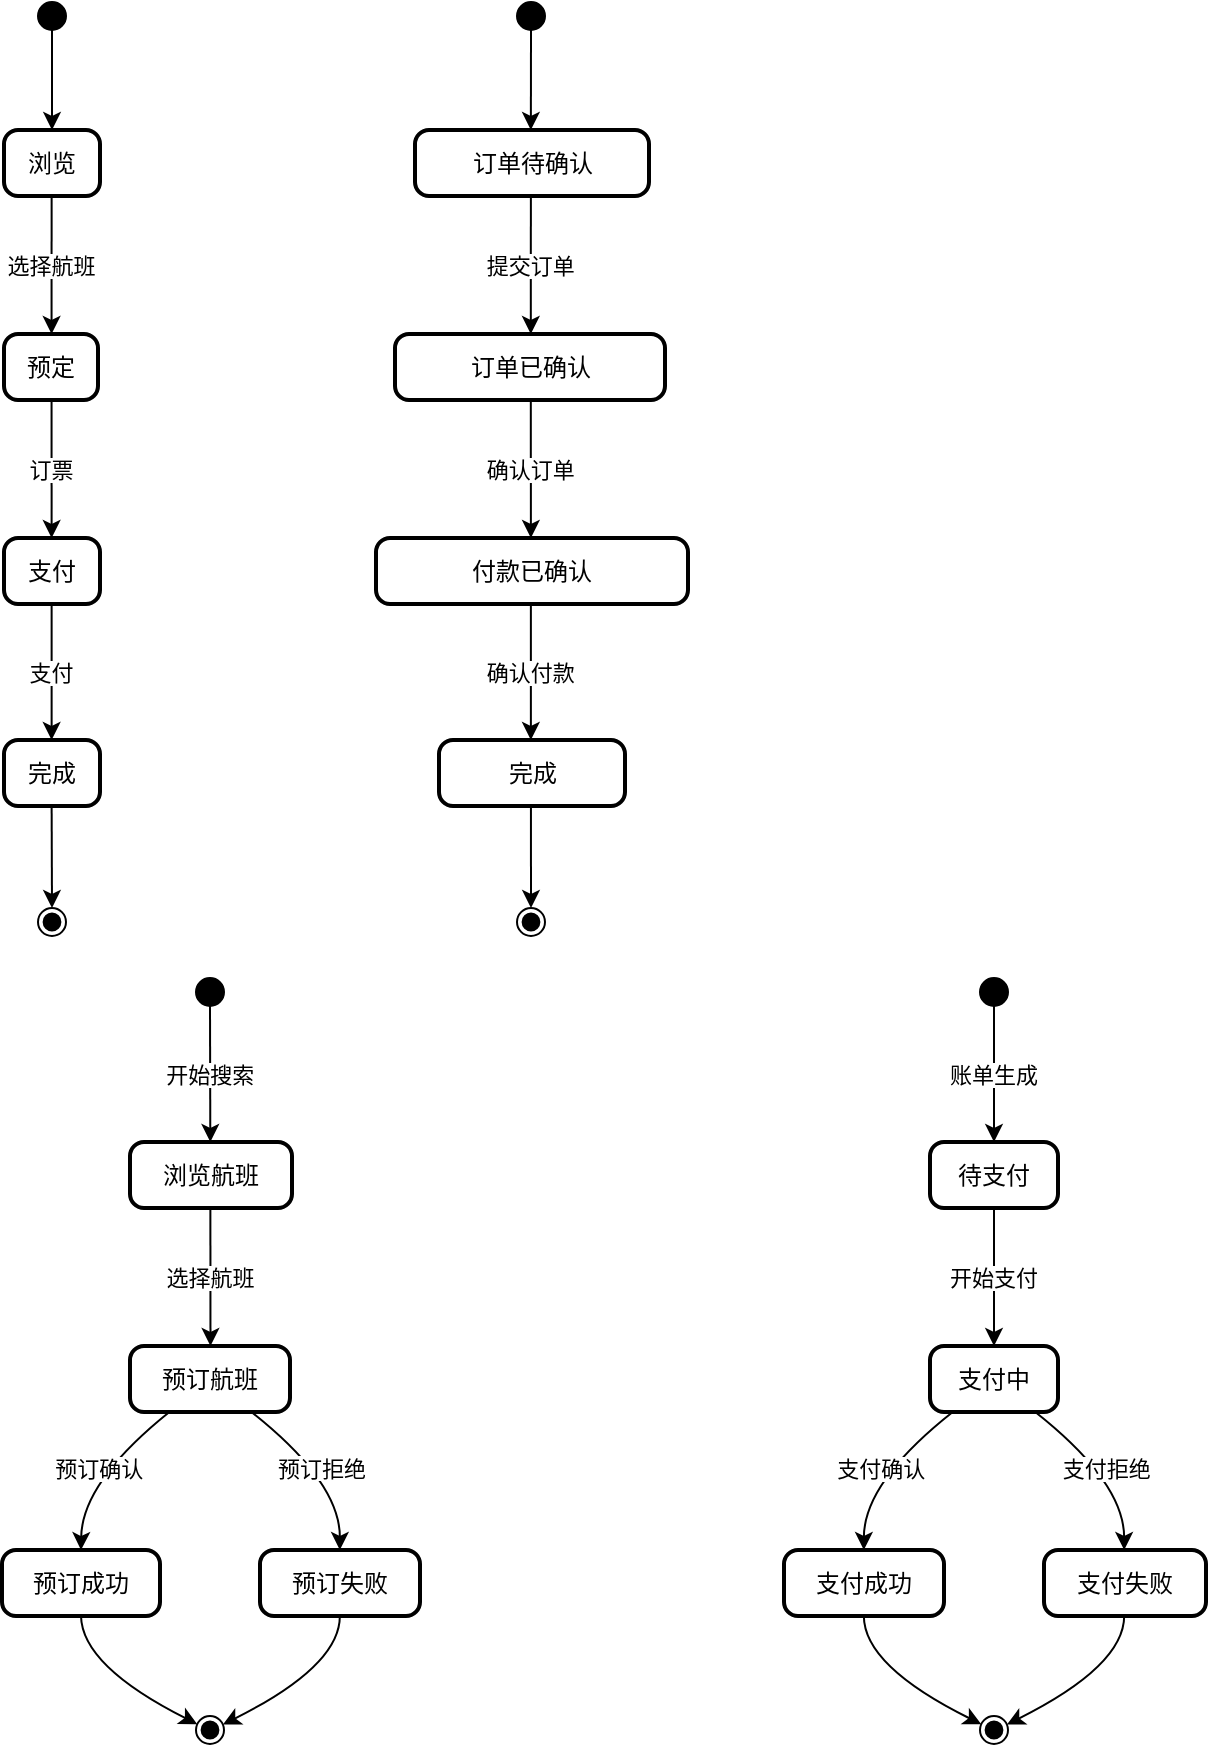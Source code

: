 <mxfile version="22.1.11" type="github">
  <diagram name="第 1 页" id="OQsIrMrj5PFNf7xOn-rC">
    <mxGraphModel dx="1044" dy="591" grid="0" gridSize="10" guides="1" tooltips="1" connect="1" arrows="1" fold="1" page="1" pageScale="1" pageWidth="827" pageHeight="1169" math="0" shadow="0">
      <root>
        <mxCell id="0" />
        <mxCell id="1" parent="0" />
        <mxCell id="ay649nRmB8t1O9RBStXP-12" value="订单待确认" style="rounded=1;absoluteArcSize=1;arcSize=14;whiteSpace=wrap;strokeWidth=2;" vertex="1" parent="1">
          <mxGeometry x="347.5" y="84" width="117" height="33" as="geometry" />
        </mxCell>
        <mxCell id="ay649nRmB8t1O9RBStXP-13" value="订单已确认" style="rounded=1;absoluteArcSize=1;arcSize=14;whiteSpace=wrap;strokeWidth=2;" vertex="1" parent="1">
          <mxGeometry x="337.5" y="186" width="135" height="33" as="geometry" />
        </mxCell>
        <mxCell id="ay649nRmB8t1O9RBStXP-14" value="付款已确认" style="rounded=1;absoluteArcSize=1;arcSize=14;whiteSpace=wrap;strokeWidth=2;" vertex="1" parent="1">
          <mxGeometry x="328" y="288" width="156" height="33" as="geometry" />
        </mxCell>
        <mxCell id="ay649nRmB8t1O9RBStXP-15" value="完成" style="rounded=1;absoluteArcSize=1;arcSize=14;whiteSpace=wrap;strokeWidth=2;" vertex="1" parent="1">
          <mxGeometry x="359.5" y="389" width="93" height="33" as="geometry" />
        </mxCell>
        <mxCell id="ay649nRmB8t1O9RBStXP-16" value="" style="ellipse;fillColor=strokeColor;" vertex="1" parent="1">
          <mxGeometry x="398.5" y="20" width="14" height="14" as="geometry" />
        </mxCell>
        <mxCell id="ay649nRmB8t1O9RBStXP-17" value="" style="ellipse;shape=endState;fillColor=strokeColor;" vertex="1" parent="1">
          <mxGeometry x="398.5" y="473" width="14" height="14" as="geometry" />
        </mxCell>
        <mxCell id="ay649nRmB8t1O9RBStXP-18" value="" style="curved=1;startArrow=none;;exitX=0.496;exitY=1;entryX=0.495;entryY=0;rounded=0;" edge="1" parent="1" source="ay649nRmB8t1O9RBStXP-16" target="ay649nRmB8t1O9RBStXP-12">
          <mxGeometry relative="1" as="geometry">
            <Array as="points">
              <mxPoint x="405.5" y="60" />
            </Array>
          </mxGeometry>
        </mxCell>
        <mxCell id="ay649nRmB8t1O9RBStXP-19" value="提交订单" style="curved=1;startArrow=none;;exitX=0.495;exitY=1.012;entryX=0.503;entryY=-0.006;rounded=0;" edge="1" parent="1" source="ay649nRmB8t1O9RBStXP-12" target="ay649nRmB8t1O9RBStXP-13">
          <mxGeometry x="-0.001" relative="1" as="geometry">
            <Array as="points" />
            <mxPoint as="offset" />
          </mxGeometry>
        </mxCell>
        <mxCell id="ay649nRmB8t1O9RBStXP-20" value="确认订单" style="curved=1;startArrow=none;;exitX=0.503;exitY=1.006;entryX=0.5;entryY=-0.012;rounded=0;" edge="1" parent="1" source="ay649nRmB8t1O9RBStXP-13">
          <mxGeometry relative="1" as="geometry">
            <Array as="points" />
            <mxPoint x="405.451" y="288" as="targetPoint" />
          </mxGeometry>
        </mxCell>
        <mxCell id="ay649nRmB8t1O9RBStXP-21" value="确认付款" style="curved=1;startArrow=none;;exitX=0.5;exitY=1.0;entryX=0.494;entryY=0.012;rounded=0;" edge="1" parent="1" target="ay649nRmB8t1O9RBStXP-15">
          <mxGeometry relative="1" as="geometry">
            <Array as="points" />
            <mxPoint x="405.45" y="321" as="sourcePoint" />
          </mxGeometry>
        </mxCell>
        <mxCell id="ay649nRmB8t1O9RBStXP-22" value="" style="curved=1;startArrow=none;;exitX=0.494;exitY=1.024;entryX=0.496;entryY=-0.014;rounded=0;" edge="1" parent="1" source="ay649nRmB8t1O9RBStXP-15" target="ay649nRmB8t1O9RBStXP-17">
          <mxGeometry relative="1" as="geometry">
            <Array as="points" />
          </mxGeometry>
        </mxCell>
        <mxCell id="ay649nRmB8t1O9RBStXP-24" value="浏览" style="rounded=1;absoluteArcSize=1;arcSize=14;whiteSpace=wrap;strokeWidth=2;" vertex="1" parent="1">
          <mxGeometry x="142" y="84" width="48" height="33" as="geometry" />
        </mxCell>
        <mxCell id="ay649nRmB8t1O9RBStXP-25" value="预定" style="rounded=1;absoluteArcSize=1;arcSize=14;whiteSpace=wrap;strokeWidth=2;" vertex="1" parent="1">
          <mxGeometry x="142" y="186" width="47" height="33" as="geometry" />
        </mxCell>
        <mxCell id="ay649nRmB8t1O9RBStXP-26" value="支付" style="rounded=1;absoluteArcSize=1;arcSize=14;whiteSpace=wrap;strokeWidth=2;" vertex="1" parent="1">
          <mxGeometry x="142" y="288" width="48" height="33" as="geometry" />
        </mxCell>
        <mxCell id="ay649nRmB8t1O9RBStXP-27" value="完成" style="rounded=1;absoluteArcSize=1;arcSize=14;whiteSpace=wrap;strokeWidth=2;" vertex="1" parent="1">
          <mxGeometry x="142" y="389" width="48" height="33" as="geometry" />
        </mxCell>
        <mxCell id="ay649nRmB8t1O9RBStXP-28" value="" style="ellipse;fillColor=strokeColor;" vertex="1" parent="1">
          <mxGeometry x="159" y="20" width="14" height="14" as="geometry" />
        </mxCell>
        <mxCell id="ay649nRmB8t1O9RBStXP-29" value="" style="ellipse;shape=endState;fillColor=strokeColor;" vertex="1" parent="1">
          <mxGeometry x="159" y="473" width="14" height="14" as="geometry" />
        </mxCell>
        <mxCell id="ay649nRmB8t1O9RBStXP-30" value="" style="curved=1;startArrow=none;;exitX=0.486;exitY=1;entryX=0.5;entryY=0;rounded=0;entryDx=0;entryDy=0;" edge="1" parent="1" source="ay649nRmB8t1O9RBStXP-28" target="ay649nRmB8t1O9RBStXP-24">
          <mxGeometry relative="1" as="geometry">
            <Array as="points" />
          </mxGeometry>
        </mxCell>
        <mxCell id="ay649nRmB8t1O9RBStXP-31" value="选择航班" style="curved=1;startArrow=none;;exitX=0.496;exitY=1.012;entryX=0.506;entryY=-0.006;rounded=0;" edge="1" parent="1" source="ay649nRmB8t1O9RBStXP-24" target="ay649nRmB8t1O9RBStXP-25">
          <mxGeometry relative="1" as="geometry">
            <Array as="points" />
          </mxGeometry>
        </mxCell>
        <mxCell id="ay649nRmB8t1O9RBStXP-32" value="订票" style="curved=1;startArrow=none;;exitX=0.506;exitY=1.006;entryX=0.496;entryY=-0.012;rounded=0;" edge="1" parent="1" source="ay649nRmB8t1O9RBStXP-25" target="ay649nRmB8t1O9RBStXP-26">
          <mxGeometry relative="1" as="geometry">
            <Array as="points" />
          </mxGeometry>
        </mxCell>
        <mxCell id="ay649nRmB8t1O9RBStXP-33" value="支付" style="curved=1;startArrow=none;;exitX=0.496;exitY=1.0;entryX=0.496;entryY=0.012;rounded=0;" edge="1" parent="1" source="ay649nRmB8t1O9RBStXP-26" target="ay649nRmB8t1O9RBStXP-27">
          <mxGeometry relative="1" as="geometry">
            <Array as="points" />
          </mxGeometry>
        </mxCell>
        <mxCell id="ay649nRmB8t1O9RBStXP-34" value="" style="curved=1;startArrow=none;;exitX=0.496;exitY=1.024;entryX=0.486;entryY=-0.014;rounded=0;" edge="1" parent="1" source="ay649nRmB8t1O9RBStXP-27" target="ay649nRmB8t1O9RBStXP-29">
          <mxGeometry relative="1" as="geometry">
            <Array as="points" />
          </mxGeometry>
        </mxCell>
        <mxCell id="ay649nRmB8t1O9RBStXP-35" value="" style="ellipse;fillColor=strokeColor;" vertex="1" parent="1">
          <mxGeometry x="238" y="508" width="14" height="14" as="geometry" />
        </mxCell>
        <mxCell id="ay649nRmB8t1O9RBStXP-36" value="浏览航班" style="rounded=1;absoluteArcSize=1;arcSize=14;whiteSpace=wrap;strokeWidth=2;" vertex="1" parent="1">
          <mxGeometry x="205" y="590" width="81" height="33" as="geometry" />
        </mxCell>
        <mxCell id="ay649nRmB8t1O9RBStXP-37" value="预订航班" style="rounded=1;absoluteArcSize=1;arcSize=14;whiteSpace=wrap;strokeWidth=2;" vertex="1" parent="1">
          <mxGeometry x="205" y="692" width="80" height="33" as="geometry" />
        </mxCell>
        <mxCell id="ay649nRmB8t1O9RBStXP-38" value="预订成功" style="rounded=1;absoluteArcSize=1;arcSize=14;whiteSpace=wrap;strokeWidth=2;" vertex="1" parent="1">
          <mxGeometry x="141" y="794" width="79" height="33" as="geometry" />
        </mxCell>
        <mxCell id="ay649nRmB8t1O9RBStXP-39" value="预订失败" style="rounded=1;absoluteArcSize=1;arcSize=14;whiteSpace=wrap;strokeWidth=2;" vertex="1" parent="1">
          <mxGeometry x="270" y="794" width="80" height="33" as="geometry" />
        </mxCell>
        <mxCell id="ay649nRmB8t1O9RBStXP-40" value="" style="ellipse;shape=endState;fillColor=strokeColor;" vertex="1" parent="1">
          <mxGeometry x="238" y="877" width="14" height="14" as="geometry" />
        </mxCell>
        <mxCell id="ay649nRmB8t1O9RBStXP-41" value="开始搜索" style="curved=1;startArrow=none;;exitX=0.514;exitY=1;entryX=0.496;entryY=0.012;rounded=0;" edge="1" parent="1" source="ay649nRmB8t1O9RBStXP-35" target="ay649nRmB8t1O9RBStXP-36">
          <mxGeometry relative="1" as="geometry">
            <Array as="points" />
          </mxGeometry>
        </mxCell>
        <mxCell id="ay649nRmB8t1O9RBStXP-42" value="选择航班" style="curved=1;startArrow=none;;exitX=0.496;exitY=1.024;entryX=0.503;entryY=0.006;rounded=0;" edge="1" parent="1" source="ay649nRmB8t1O9RBStXP-36" target="ay649nRmB8t1O9RBStXP-37">
          <mxGeometry relative="1" as="geometry">
            <Array as="points" />
          </mxGeometry>
        </mxCell>
        <mxCell id="ay649nRmB8t1O9RBStXP-43" value="预订确认" style="curved=1;startArrow=none;;exitX=0.237;exitY=1.018;entryX=0.5;entryY=5.78e-8;rounded=0;" edge="1" parent="1" source="ay649nRmB8t1O9RBStXP-37" target="ay649nRmB8t1O9RBStXP-38">
          <mxGeometry relative="1" as="geometry">
            <Array as="points">
              <mxPoint x="181" y="760" />
            </Array>
          </mxGeometry>
        </mxCell>
        <mxCell id="ay649nRmB8t1O9RBStXP-44" value="预订拒绝" style="curved=1;startArrow=none;;exitX=0.768;exitY=1.018;entryX=0.499;entryY=5.78e-8;rounded=0;" edge="1" parent="1" source="ay649nRmB8t1O9RBStXP-37" target="ay649nRmB8t1O9RBStXP-39">
          <mxGeometry relative="1" as="geometry">
            <Array as="points">
              <mxPoint x="310" y="760" />
            </Array>
          </mxGeometry>
        </mxCell>
        <mxCell id="ay649nRmB8t1O9RBStXP-45" value="" style="curved=1;startArrow=none;;exitX=0.5;exitY=1.012;entryX=0.014;entryY=0.281;rounded=0;" edge="1" parent="1" source="ay649nRmB8t1O9RBStXP-38" target="ay649nRmB8t1O9RBStXP-40">
          <mxGeometry relative="1" as="geometry">
            <Array as="points">
              <mxPoint x="181" y="852" />
            </Array>
          </mxGeometry>
        </mxCell>
        <mxCell id="ay649nRmB8t1O9RBStXP-46" value="" style="curved=1;startArrow=none;;exitX=0.499;exitY=1.012;entryX=1.014;entryY=0.281;rounded=0;" edge="1" parent="1" source="ay649nRmB8t1O9RBStXP-39" target="ay649nRmB8t1O9RBStXP-40">
          <mxGeometry relative="1" as="geometry">
            <Array as="points">
              <mxPoint x="310" y="852" />
            </Array>
          </mxGeometry>
        </mxCell>
        <mxCell id="ay649nRmB8t1O9RBStXP-47" value="" style="ellipse;fillColor=strokeColor;" vertex="1" parent="1">
          <mxGeometry x="630" y="508" width="14" height="14" as="geometry" />
        </mxCell>
        <mxCell id="ay649nRmB8t1O9RBStXP-48" value="待支付" style="rounded=1;absoluteArcSize=1;arcSize=14;whiteSpace=wrap;strokeWidth=2;" vertex="1" parent="1">
          <mxGeometry x="605" y="590" width="64" height="33" as="geometry" />
        </mxCell>
        <mxCell id="ay649nRmB8t1O9RBStXP-49" value="支付中" style="rounded=1;absoluteArcSize=1;arcSize=14;whiteSpace=wrap;strokeWidth=2;" vertex="1" parent="1">
          <mxGeometry x="605" y="692" width="64" height="33" as="geometry" />
        </mxCell>
        <mxCell id="ay649nRmB8t1O9RBStXP-50" value="支付成功" style="rounded=1;absoluteArcSize=1;arcSize=14;whiteSpace=wrap;strokeWidth=2;" vertex="1" parent="1">
          <mxGeometry x="532" y="794" width="80" height="33" as="geometry" />
        </mxCell>
        <mxCell id="ay649nRmB8t1O9RBStXP-51" value="支付失败" style="rounded=1;absoluteArcSize=1;arcSize=14;whiteSpace=wrap;strokeWidth=2;" vertex="1" parent="1">
          <mxGeometry x="662" y="794" width="81" height="33" as="geometry" />
        </mxCell>
        <mxCell id="ay649nRmB8t1O9RBStXP-52" value="" style="ellipse;shape=endState;fillColor=strokeColor;" vertex="1" parent="1">
          <mxGeometry x="630" y="877" width="14" height="14" as="geometry" />
        </mxCell>
        <mxCell id="ay649nRmB8t1O9RBStXP-53" value="账单生成" style="curved=1;startArrow=none;;exitX=0.5;exitY=1;entryX=0.5;entryY=0.012;rounded=0;" edge="1" parent="1" source="ay649nRmB8t1O9RBStXP-47" target="ay649nRmB8t1O9RBStXP-48">
          <mxGeometry relative="1" as="geometry">
            <Array as="points" />
          </mxGeometry>
        </mxCell>
        <mxCell id="ay649nRmB8t1O9RBStXP-54" value="开始支付" style="curved=1;startArrow=none;;exitX=0.5;exitY=1.024;entryX=0.5;entryY=0.006;rounded=0;" edge="1" parent="1" source="ay649nRmB8t1O9RBStXP-48" target="ay649nRmB8t1O9RBStXP-49">
          <mxGeometry relative="1" as="geometry">
            <Array as="points" />
          </mxGeometry>
        </mxCell>
        <mxCell id="ay649nRmB8t1O9RBStXP-55" value="支付确认" style="curved=1;startArrow=none;;exitX=0.166;exitY=1.018;entryX=0.499;entryY=5.78e-8;rounded=0;" edge="1" parent="1" source="ay649nRmB8t1O9RBStXP-49" target="ay649nRmB8t1O9RBStXP-50">
          <mxGeometry relative="1" as="geometry">
            <Array as="points">
              <mxPoint x="572" y="760" />
            </Array>
          </mxGeometry>
        </mxCell>
        <mxCell id="ay649nRmB8t1O9RBStXP-56" value="支付拒绝" style="curved=1;startArrow=none;;exitX=0.834;exitY=1.018;entryX=0.495;entryY=5.78e-8;rounded=0;" edge="1" parent="1" source="ay649nRmB8t1O9RBStXP-49" target="ay649nRmB8t1O9RBStXP-51">
          <mxGeometry relative="1" as="geometry">
            <Array as="points">
              <mxPoint x="702" y="760" />
            </Array>
          </mxGeometry>
        </mxCell>
        <mxCell id="ay649nRmB8t1O9RBStXP-57" value="" style="curved=1;startArrow=none;;exitX=0.499;exitY=1.012;entryX=1.362e-7;entryY=0.283;rounded=0;" edge="1" parent="1" source="ay649nRmB8t1O9RBStXP-50" target="ay649nRmB8t1O9RBStXP-52">
          <mxGeometry relative="1" as="geometry">
            <Array as="points">
              <mxPoint x="572" y="852" />
            </Array>
          </mxGeometry>
        </mxCell>
        <mxCell id="ay649nRmB8t1O9RBStXP-58" value="" style="curved=1;startArrow=none;;exitX=0.495;exitY=1.012;entryX=1.0;entryY=0.283;rounded=0;" edge="1" parent="1" source="ay649nRmB8t1O9RBStXP-51" target="ay649nRmB8t1O9RBStXP-52">
          <mxGeometry relative="1" as="geometry">
            <Array as="points">
              <mxPoint x="702" y="852" />
            </Array>
          </mxGeometry>
        </mxCell>
      </root>
    </mxGraphModel>
  </diagram>
</mxfile>
